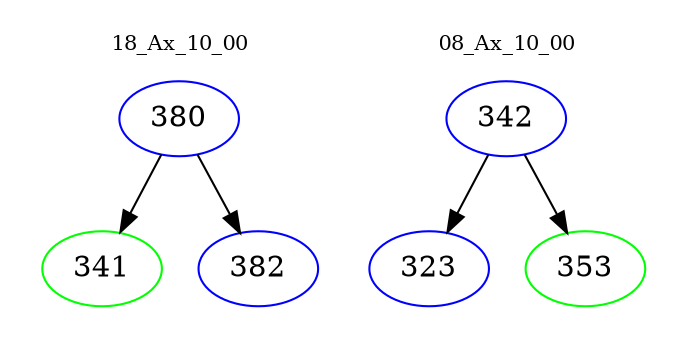 digraph{
subgraph cluster_0 {
color = white
label = "18_Ax_10_00";
fontsize=10;
T0_380 [label="380", color="blue"]
T0_380 -> T0_341 [color="black"]
T0_341 [label="341", color="green"]
T0_380 -> T0_382 [color="black"]
T0_382 [label="382", color="blue"]
}
subgraph cluster_1 {
color = white
label = "08_Ax_10_00";
fontsize=10;
T1_342 [label="342", color="blue"]
T1_342 -> T1_323 [color="black"]
T1_323 [label="323", color="blue"]
T1_342 -> T1_353 [color="black"]
T1_353 [label="353", color="green"]
}
}
